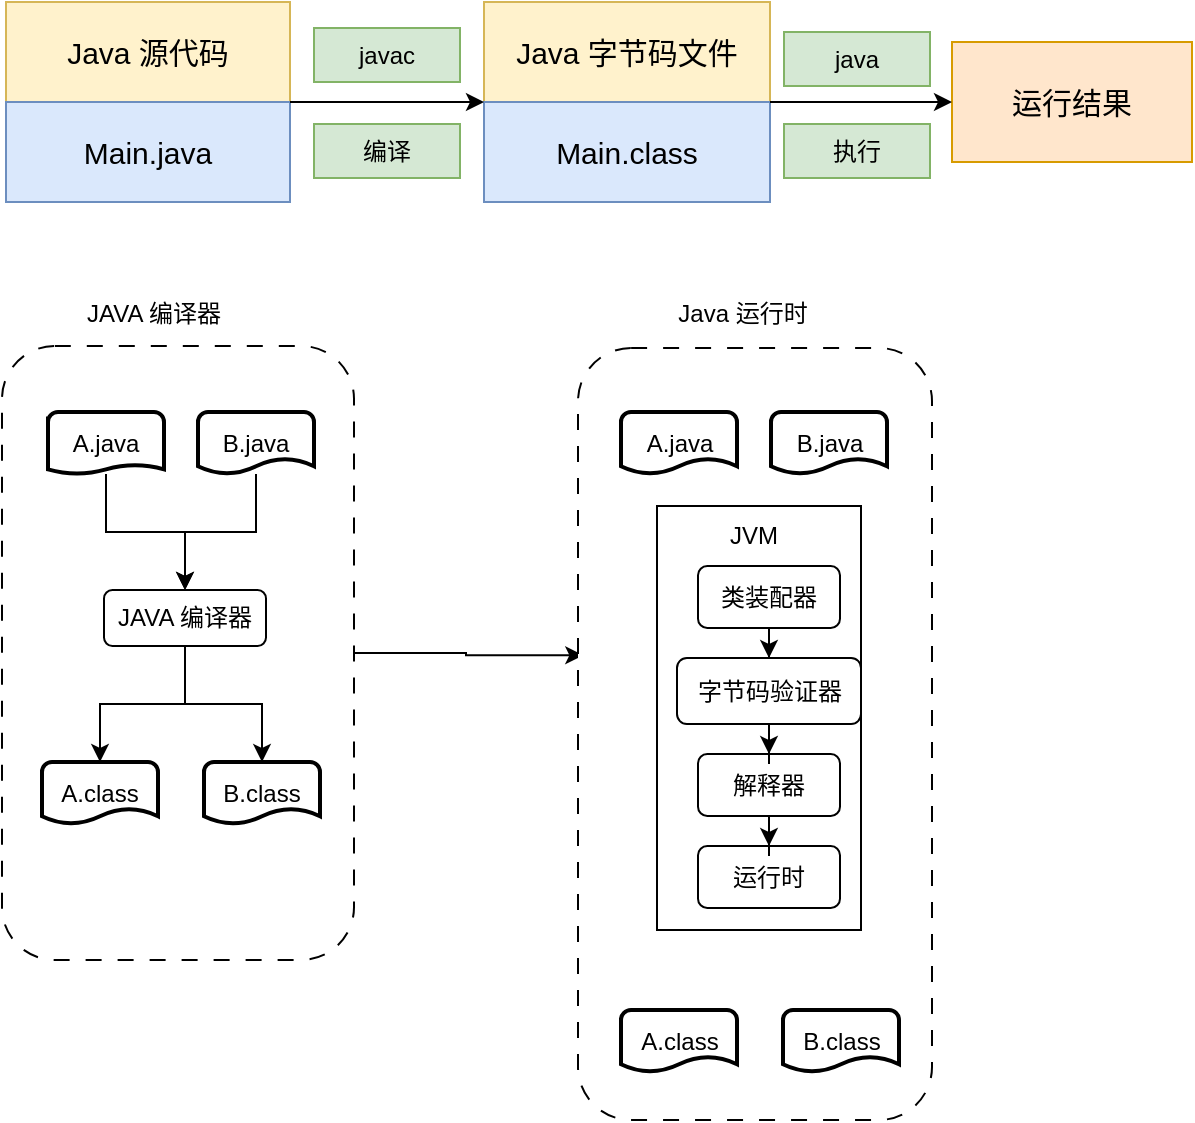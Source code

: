 <mxfile version="22.1.2" type="github">
  <diagram name="第 1 页" id="GaBmsx1Is14LpkjWLqSm">
    <mxGraphModel dx="1050" dy="581" grid="0" gridSize="10" guides="1" tooltips="1" connect="1" arrows="1" fold="1" page="0" pageScale="1" pageWidth="827" pageHeight="1169" math="0" shadow="0">
      <root>
        <mxCell id="0" />
        <mxCell id="1" parent="0" />
        <mxCell id="1xl6KJvUVZGci1ZkjZxp-3" value="" style="group;fillColor=#f8cecc;strokeColor=#b85450;" vertex="1" connectable="0" parent="1">
          <mxGeometry x="75" y="86" width="142" height="100" as="geometry" />
        </mxCell>
        <mxCell id="1xl6KJvUVZGci1ZkjZxp-1" value="&lt;font style=&quot;font-size: 15px;&quot;&gt;Java 源代码&lt;/font&gt;" style="rounded=0;whiteSpace=wrap;html=1;fillColor=#fff2cc;strokeColor=#d6b656;" vertex="1" parent="1xl6KJvUVZGci1ZkjZxp-3">
          <mxGeometry width="142" height="50" as="geometry" />
        </mxCell>
        <mxCell id="1xl6KJvUVZGci1ZkjZxp-2" value="&lt;font style=&quot;font-size: 15px;&quot;&gt;Main.java&lt;/font&gt;" style="rounded=0;whiteSpace=wrap;html=1;fillColor=#dae8fc;strokeColor=#6c8ebf;" vertex="1" parent="1xl6KJvUVZGci1ZkjZxp-3">
          <mxGeometry y="50" width="142" height="50" as="geometry" />
        </mxCell>
        <mxCell id="1xl6KJvUVZGci1ZkjZxp-4" value="" style="group;fillColor=#f8cecc;strokeColor=#b85450;" vertex="1" connectable="0" parent="1">
          <mxGeometry x="314" y="86" width="143" height="100" as="geometry" />
        </mxCell>
        <mxCell id="1xl6KJvUVZGci1ZkjZxp-5" value="&lt;font style=&quot;font-size: 15px;&quot;&gt;Java 字节码文件&lt;/font&gt;" style="rounded=0;whiteSpace=wrap;html=1;fillColor=#fff2cc;strokeColor=#d6b656;" vertex="1" parent="1xl6KJvUVZGci1ZkjZxp-4">
          <mxGeometry width="143" height="50" as="geometry" />
        </mxCell>
        <mxCell id="1xl6KJvUVZGci1ZkjZxp-6" value="&lt;font style=&quot;font-size: 15px;&quot;&gt;Main.class&lt;/font&gt;" style="rounded=0;whiteSpace=wrap;html=1;fillColor=#dae8fc;strokeColor=#6c8ebf;" vertex="1" parent="1xl6KJvUVZGci1ZkjZxp-4">
          <mxGeometry y="50" width="143" height="50" as="geometry" />
        </mxCell>
        <mxCell id="1xl6KJvUVZGci1ZkjZxp-8" value="&lt;font style=&quot;font-size: 15px;&quot;&gt;运行结果&lt;/font&gt;" style="rounded=0;whiteSpace=wrap;html=1;fillColor=#ffe6cc;strokeColor=#d79b00;" vertex="1" parent="1">
          <mxGeometry x="548" y="106" width="120" height="60" as="geometry" />
        </mxCell>
        <mxCell id="1xl6KJvUVZGci1ZkjZxp-9" style="rounded=0;orthogonalLoop=1;jettySize=auto;html=1;exitX=1;exitY=0;exitDx=0;exitDy=0;entryX=0;entryY=1;entryDx=0;entryDy=0;" edge="1" parent="1" source="1xl6KJvUVZGci1ZkjZxp-2" target="1xl6KJvUVZGci1ZkjZxp-5">
          <mxGeometry relative="1" as="geometry" />
        </mxCell>
        <mxCell id="1xl6KJvUVZGci1ZkjZxp-10" style="rounded=0;orthogonalLoop=1;jettySize=auto;html=1;exitX=1;exitY=1;exitDx=0;exitDy=0;entryX=0;entryY=0.5;entryDx=0;entryDy=0;" edge="1" parent="1" source="1xl6KJvUVZGci1ZkjZxp-5" target="1xl6KJvUVZGci1ZkjZxp-8">
          <mxGeometry relative="1" as="geometry" />
        </mxCell>
        <mxCell id="1xl6KJvUVZGci1ZkjZxp-11" value="javac" style="rounded=0;whiteSpace=wrap;html=1;fillColor=#d5e8d4;strokeColor=#82b366;" vertex="1" parent="1">
          <mxGeometry x="229" y="99" width="73" height="27" as="geometry" />
        </mxCell>
        <mxCell id="1xl6KJvUVZGci1ZkjZxp-12" value="编译" style="rounded=0;whiteSpace=wrap;html=1;fillColor=#d5e8d4;strokeColor=#82b366;" vertex="1" parent="1">
          <mxGeometry x="229" y="147" width="73" height="27" as="geometry" />
        </mxCell>
        <mxCell id="1xl6KJvUVZGci1ZkjZxp-13" value="java" style="rounded=0;whiteSpace=wrap;html=1;fillColor=#d5e8d4;strokeColor=#82b366;" vertex="1" parent="1">
          <mxGeometry x="464" y="101" width="73" height="27" as="geometry" />
        </mxCell>
        <mxCell id="1xl6KJvUVZGci1ZkjZxp-14" value="执行" style="rounded=0;whiteSpace=wrap;html=1;fillColor=#d5e8d4;strokeColor=#82b366;" vertex="1" parent="1">
          <mxGeometry x="464" y="147" width="73" height="27" as="geometry" />
        </mxCell>
        <mxCell id="1xl6KJvUVZGci1ZkjZxp-42" style="edgeStyle=orthogonalEdgeStyle;rounded=0;orthogonalLoop=1;jettySize=auto;html=1;entryX=0.015;entryY=0.398;entryDx=0;entryDy=0;entryPerimeter=0;" edge="1" parent="1" source="1xl6KJvUVZGci1ZkjZxp-15" target="1xl6KJvUVZGci1ZkjZxp-22">
          <mxGeometry relative="1" as="geometry" />
        </mxCell>
        <mxCell id="1xl6KJvUVZGci1ZkjZxp-15" value="" style="rounded=1;whiteSpace=wrap;html=1;dashed=1;dashPattern=8 8;" vertex="1" parent="1">
          <mxGeometry x="73" y="258" width="176" height="307" as="geometry" />
        </mxCell>
        <mxCell id="1xl6KJvUVZGci1ZkjZxp-16" value="JAVA 编译器" style="text;html=1;strokeColor=none;fillColor=none;align=center;verticalAlign=middle;whiteSpace=wrap;rounded=0;" vertex="1" parent="1">
          <mxGeometry x="93" y="225" width="112" height="34" as="geometry" />
        </mxCell>
        <mxCell id="1xl6KJvUVZGci1ZkjZxp-27" style="edgeStyle=orthogonalEdgeStyle;rounded=0;orthogonalLoop=1;jettySize=auto;html=1;entryX=0.5;entryY=0;entryDx=0;entryDy=0;" edge="1" parent="1" source="1xl6KJvUVZGci1ZkjZxp-17" target="1xl6KJvUVZGci1ZkjZxp-19">
          <mxGeometry relative="1" as="geometry" />
        </mxCell>
        <mxCell id="1xl6KJvUVZGci1ZkjZxp-17" value="A.java" style="strokeWidth=2;html=1;shape=mxgraph.flowchart.document2;whiteSpace=wrap;size=0.148;" vertex="1" parent="1">
          <mxGeometry x="96" y="291" width="58" height="31" as="geometry" />
        </mxCell>
        <mxCell id="1xl6KJvUVZGci1ZkjZxp-28" style="edgeStyle=orthogonalEdgeStyle;rounded=0;orthogonalLoop=1;jettySize=auto;html=1;entryX=0.5;entryY=0;entryDx=0;entryDy=0;" edge="1" parent="1" source="1xl6KJvUVZGci1ZkjZxp-18" target="1xl6KJvUVZGci1ZkjZxp-19">
          <mxGeometry relative="1" as="geometry" />
        </mxCell>
        <mxCell id="1xl6KJvUVZGci1ZkjZxp-18" value="B.java" style="strokeWidth=2;html=1;shape=mxgraph.flowchart.document2;whiteSpace=wrap;size=0.25;" vertex="1" parent="1">
          <mxGeometry x="171" y="291" width="58" height="31" as="geometry" />
        </mxCell>
        <mxCell id="1xl6KJvUVZGci1ZkjZxp-29" style="edgeStyle=orthogonalEdgeStyle;rounded=0;orthogonalLoop=1;jettySize=auto;html=1;entryX=0.5;entryY=0;entryDx=0;entryDy=0;entryPerimeter=0;" edge="1" parent="1" source="1xl6KJvUVZGci1ZkjZxp-19" target="1xl6KJvUVZGci1ZkjZxp-21">
          <mxGeometry relative="1" as="geometry" />
        </mxCell>
        <mxCell id="1xl6KJvUVZGci1ZkjZxp-30" style="edgeStyle=orthogonalEdgeStyle;rounded=0;orthogonalLoop=1;jettySize=auto;html=1;entryX=0.5;entryY=0;entryDx=0;entryDy=0;entryPerimeter=0;" edge="1" parent="1" source="1xl6KJvUVZGci1ZkjZxp-19" target="1xl6KJvUVZGci1ZkjZxp-20">
          <mxGeometry relative="1" as="geometry" />
        </mxCell>
        <mxCell id="1xl6KJvUVZGci1ZkjZxp-19" value="JAVA 编译器" style="rounded=1;whiteSpace=wrap;html=1;" vertex="1" parent="1">
          <mxGeometry x="124" y="380" width="81" height="28" as="geometry" />
        </mxCell>
        <mxCell id="1xl6KJvUVZGci1ZkjZxp-20" value="A.class" style="strokeWidth=2;html=1;shape=mxgraph.flowchart.document2;whiteSpace=wrap;size=0.25;" vertex="1" parent="1">
          <mxGeometry x="93" y="466" width="58" height="31" as="geometry" />
        </mxCell>
        <mxCell id="1xl6KJvUVZGci1ZkjZxp-21" value="B.class" style="strokeWidth=2;html=1;shape=mxgraph.flowchart.document2;whiteSpace=wrap;size=0.25;" vertex="1" parent="1">
          <mxGeometry x="174" y="466" width="58" height="31" as="geometry" />
        </mxCell>
        <mxCell id="1xl6KJvUVZGci1ZkjZxp-22" value="" style="rounded=1;whiteSpace=wrap;html=1;dashed=1;dashPattern=8 8;" vertex="1" parent="1">
          <mxGeometry x="361" y="259" width="177" height="386" as="geometry" />
        </mxCell>
        <mxCell id="1xl6KJvUVZGci1ZkjZxp-23" value="Java 运行时" style="text;html=1;strokeColor=none;fillColor=none;align=center;verticalAlign=middle;whiteSpace=wrap;rounded=0;" vertex="1" parent="1">
          <mxGeometry x="397" y="228" width="93" height="28" as="geometry" />
        </mxCell>
        <mxCell id="1xl6KJvUVZGci1ZkjZxp-24" value="A.java" style="strokeWidth=2;html=1;shape=mxgraph.flowchart.document2;whiteSpace=wrap;size=0.25;" vertex="1" parent="1">
          <mxGeometry x="382.5" y="291" width="58" height="31" as="geometry" />
        </mxCell>
        <mxCell id="1xl6KJvUVZGci1ZkjZxp-25" value="B.java" style="strokeWidth=2;html=1;shape=mxgraph.flowchart.document2;whiteSpace=wrap;size=0.25;" vertex="1" parent="1">
          <mxGeometry x="457.5" y="291" width="58" height="31" as="geometry" />
        </mxCell>
        <mxCell id="1xl6KJvUVZGci1ZkjZxp-31" value="" style="rounded=0;whiteSpace=wrap;html=1;" vertex="1" parent="1">
          <mxGeometry x="400.5" y="338" width="102" height="212" as="geometry" />
        </mxCell>
        <mxCell id="1xl6KJvUVZGci1ZkjZxp-32" value="JVM" style="text;html=1;strokeColor=none;fillColor=none;align=center;verticalAlign=middle;whiteSpace=wrap;rounded=0;" vertex="1" parent="1">
          <mxGeometry x="419" y="338" width="60" height="30" as="geometry" />
        </mxCell>
        <mxCell id="1xl6KJvUVZGci1ZkjZxp-37" value="" style="edgeStyle=orthogonalEdgeStyle;rounded=0;orthogonalLoop=1;jettySize=auto;html=1;" edge="1" parent="1" source="1xl6KJvUVZGci1ZkjZxp-33" target="1xl6KJvUVZGci1ZkjZxp-36">
          <mxGeometry relative="1" as="geometry" />
        </mxCell>
        <mxCell id="1xl6KJvUVZGci1ZkjZxp-33" value="类装配器" style="rounded=1;whiteSpace=wrap;html=1;" vertex="1" parent="1">
          <mxGeometry x="421" y="368" width="71" height="31" as="geometry" />
        </mxCell>
        <mxCell id="1xl6KJvUVZGci1ZkjZxp-34" value="运行时" style="rounded=1;whiteSpace=wrap;html=1;" vertex="1" parent="1">
          <mxGeometry x="421" y="508" width="71" height="31" as="geometry" />
        </mxCell>
        <mxCell id="1xl6KJvUVZGci1ZkjZxp-39" value="" style="edgeStyle=orthogonalEdgeStyle;rounded=0;orthogonalLoop=1;jettySize=auto;html=1;" edge="1" parent="1" source="1xl6KJvUVZGci1ZkjZxp-35" target="1xl6KJvUVZGci1ZkjZxp-34">
          <mxGeometry relative="1" as="geometry" />
        </mxCell>
        <mxCell id="1xl6KJvUVZGci1ZkjZxp-35" value="解释器" style="rounded=1;whiteSpace=wrap;html=1;" vertex="1" parent="1">
          <mxGeometry x="421" y="462" width="71" height="31" as="geometry" />
        </mxCell>
        <mxCell id="1xl6KJvUVZGci1ZkjZxp-38" value="" style="edgeStyle=orthogonalEdgeStyle;rounded=0;orthogonalLoop=1;jettySize=auto;html=1;" edge="1" parent="1" source="1xl6KJvUVZGci1ZkjZxp-36" target="1xl6KJvUVZGci1ZkjZxp-35">
          <mxGeometry relative="1" as="geometry" />
        </mxCell>
        <mxCell id="1xl6KJvUVZGci1ZkjZxp-36" value="字节码验证器" style="rounded=1;whiteSpace=wrap;html=1;" vertex="1" parent="1">
          <mxGeometry x="410.5" y="414" width="92" height="33" as="geometry" />
        </mxCell>
        <mxCell id="1xl6KJvUVZGci1ZkjZxp-40" value="A.class" style="strokeWidth=2;html=1;shape=mxgraph.flowchart.document2;whiteSpace=wrap;size=0.25;" vertex="1" parent="1">
          <mxGeometry x="382.5" y="590" width="58" height="31" as="geometry" />
        </mxCell>
        <mxCell id="1xl6KJvUVZGci1ZkjZxp-41" value="B.class" style="strokeWidth=2;html=1;shape=mxgraph.flowchart.document2;whiteSpace=wrap;size=0.25;" vertex="1" parent="1">
          <mxGeometry x="463.5" y="590" width="58" height="31" as="geometry" />
        </mxCell>
      </root>
    </mxGraphModel>
  </diagram>
</mxfile>
